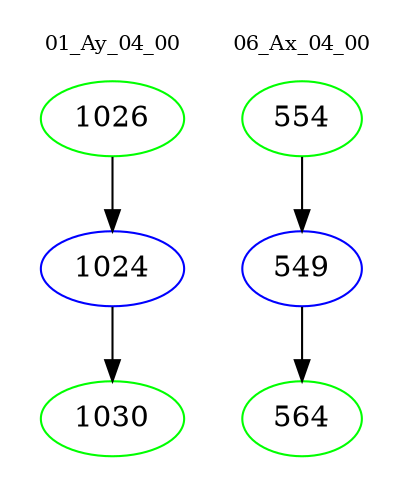 digraph{
subgraph cluster_0 {
color = white
label = "01_Ay_04_00";
fontsize=10;
T0_1026 [label="1026", color="green"]
T0_1026 -> T0_1024 [color="black"]
T0_1024 [label="1024", color="blue"]
T0_1024 -> T0_1030 [color="black"]
T0_1030 [label="1030", color="green"]
}
subgraph cluster_1 {
color = white
label = "06_Ax_04_00";
fontsize=10;
T1_554 [label="554", color="green"]
T1_554 -> T1_549 [color="black"]
T1_549 [label="549", color="blue"]
T1_549 -> T1_564 [color="black"]
T1_564 [label="564", color="green"]
}
}
